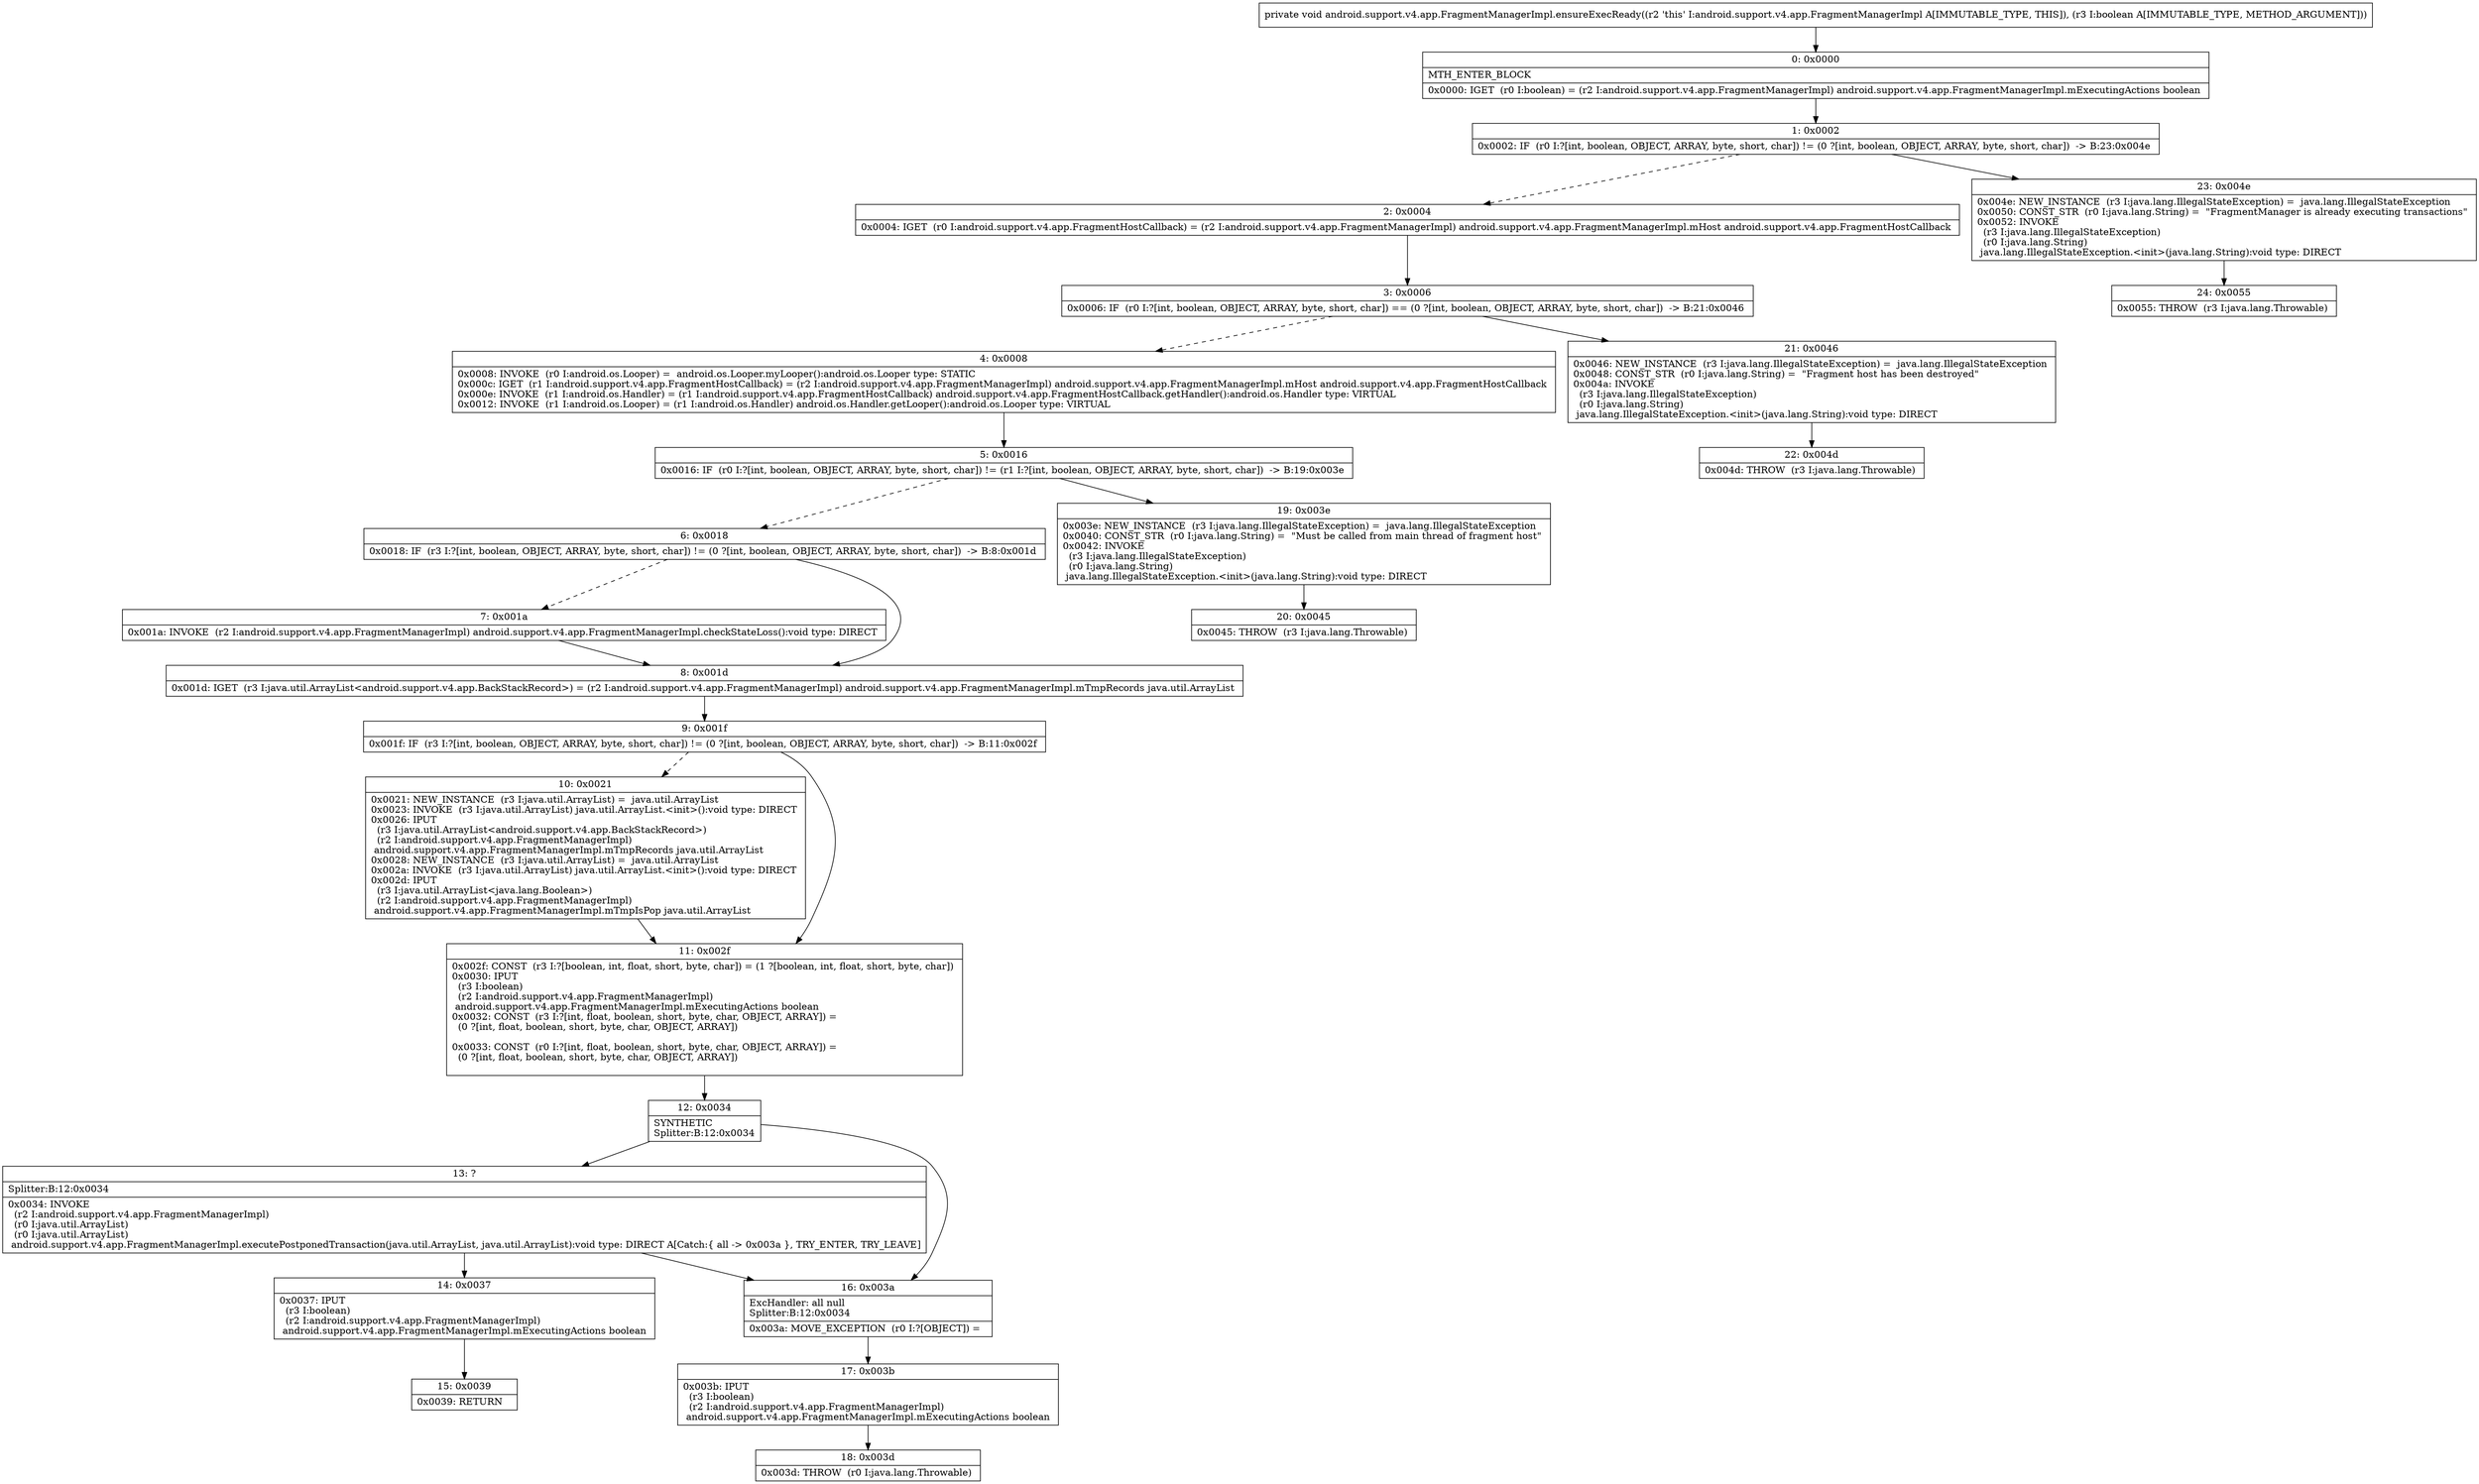 digraph "CFG forandroid.support.v4.app.FragmentManagerImpl.ensureExecReady(Z)V" {
Node_0 [shape=record,label="{0\:\ 0x0000|MTH_ENTER_BLOCK\l|0x0000: IGET  (r0 I:boolean) = (r2 I:android.support.v4.app.FragmentManagerImpl) android.support.v4.app.FragmentManagerImpl.mExecutingActions boolean \l}"];
Node_1 [shape=record,label="{1\:\ 0x0002|0x0002: IF  (r0 I:?[int, boolean, OBJECT, ARRAY, byte, short, char]) != (0 ?[int, boolean, OBJECT, ARRAY, byte, short, char])  \-\> B:23:0x004e \l}"];
Node_2 [shape=record,label="{2\:\ 0x0004|0x0004: IGET  (r0 I:android.support.v4.app.FragmentHostCallback) = (r2 I:android.support.v4.app.FragmentManagerImpl) android.support.v4.app.FragmentManagerImpl.mHost android.support.v4.app.FragmentHostCallback \l}"];
Node_3 [shape=record,label="{3\:\ 0x0006|0x0006: IF  (r0 I:?[int, boolean, OBJECT, ARRAY, byte, short, char]) == (0 ?[int, boolean, OBJECT, ARRAY, byte, short, char])  \-\> B:21:0x0046 \l}"];
Node_4 [shape=record,label="{4\:\ 0x0008|0x0008: INVOKE  (r0 I:android.os.Looper) =  android.os.Looper.myLooper():android.os.Looper type: STATIC \l0x000c: IGET  (r1 I:android.support.v4.app.FragmentHostCallback) = (r2 I:android.support.v4.app.FragmentManagerImpl) android.support.v4.app.FragmentManagerImpl.mHost android.support.v4.app.FragmentHostCallback \l0x000e: INVOKE  (r1 I:android.os.Handler) = (r1 I:android.support.v4.app.FragmentHostCallback) android.support.v4.app.FragmentHostCallback.getHandler():android.os.Handler type: VIRTUAL \l0x0012: INVOKE  (r1 I:android.os.Looper) = (r1 I:android.os.Handler) android.os.Handler.getLooper():android.os.Looper type: VIRTUAL \l}"];
Node_5 [shape=record,label="{5\:\ 0x0016|0x0016: IF  (r0 I:?[int, boolean, OBJECT, ARRAY, byte, short, char]) != (r1 I:?[int, boolean, OBJECT, ARRAY, byte, short, char])  \-\> B:19:0x003e \l}"];
Node_6 [shape=record,label="{6\:\ 0x0018|0x0018: IF  (r3 I:?[int, boolean, OBJECT, ARRAY, byte, short, char]) != (0 ?[int, boolean, OBJECT, ARRAY, byte, short, char])  \-\> B:8:0x001d \l}"];
Node_7 [shape=record,label="{7\:\ 0x001a|0x001a: INVOKE  (r2 I:android.support.v4.app.FragmentManagerImpl) android.support.v4.app.FragmentManagerImpl.checkStateLoss():void type: DIRECT \l}"];
Node_8 [shape=record,label="{8\:\ 0x001d|0x001d: IGET  (r3 I:java.util.ArrayList\<android.support.v4.app.BackStackRecord\>) = (r2 I:android.support.v4.app.FragmentManagerImpl) android.support.v4.app.FragmentManagerImpl.mTmpRecords java.util.ArrayList \l}"];
Node_9 [shape=record,label="{9\:\ 0x001f|0x001f: IF  (r3 I:?[int, boolean, OBJECT, ARRAY, byte, short, char]) != (0 ?[int, boolean, OBJECT, ARRAY, byte, short, char])  \-\> B:11:0x002f \l}"];
Node_10 [shape=record,label="{10\:\ 0x0021|0x0021: NEW_INSTANCE  (r3 I:java.util.ArrayList) =  java.util.ArrayList \l0x0023: INVOKE  (r3 I:java.util.ArrayList) java.util.ArrayList.\<init\>():void type: DIRECT \l0x0026: IPUT  \l  (r3 I:java.util.ArrayList\<android.support.v4.app.BackStackRecord\>)\l  (r2 I:android.support.v4.app.FragmentManagerImpl)\l android.support.v4.app.FragmentManagerImpl.mTmpRecords java.util.ArrayList \l0x0028: NEW_INSTANCE  (r3 I:java.util.ArrayList) =  java.util.ArrayList \l0x002a: INVOKE  (r3 I:java.util.ArrayList) java.util.ArrayList.\<init\>():void type: DIRECT \l0x002d: IPUT  \l  (r3 I:java.util.ArrayList\<java.lang.Boolean\>)\l  (r2 I:android.support.v4.app.FragmentManagerImpl)\l android.support.v4.app.FragmentManagerImpl.mTmpIsPop java.util.ArrayList \l}"];
Node_11 [shape=record,label="{11\:\ 0x002f|0x002f: CONST  (r3 I:?[boolean, int, float, short, byte, char]) = (1 ?[boolean, int, float, short, byte, char]) \l0x0030: IPUT  \l  (r3 I:boolean)\l  (r2 I:android.support.v4.app.FragmentManagerImpl)\l android.support.v4.app.FragmentManagerImpl.mExecutingActions boolean \l0x0032: CONST  (r3 I:?[int, float, boolean, short, byte, char, OBJECT, ARRAY]) = \l  (0 ?[int, float, boolean, short, byte, char, OBJECT, ARRAY])\l \l0x0033: CONST  (r0 I:?[int, float, boolean, short, byte, char, OBJECT, ARRAY]) = \l  (0 ?[int, float, boolean, short, byte, char, OBJECT, ARRAY])\l \l}"];
Node_12 [shape=record,label="{12\:\ 0x0034|SYNTHETIC\lSplitter:B:12:0x0034\l}"];
Node_13 [shape=record,label="{13\:\ ?|Splitter:B:12:0x0034\l|0x0034: INVOKE  \l  (r2 I:android.support.v4.app.FragmentManagerImpl)\l  (r0 I:java.util.ArrayList)\l  (r0 I:java.util.ArrayList)\l android.support.v4.app.FragmentManagerImpl.executePostponedTransaction(java.util.ArrayList, java.util.ArrayList):void type: DIRECT A[Catch:\{ all \-\> 0x003a \}, TRY_ENTER, TRY_LEAVE]\l}"];
Node_14 [shape=record,label="{14\:\ 0x0037|0x0037: IPUT  \l  (r3 I:boolean)\l  (r2 I:android.support.v4.app.FragmentManagerImpl)\l android.support.v4.app.FragmentManagerImpl.mExecutingActions boolean \l}"];
Node_15 [shape=record,label="{15\:\ 0x0039|0x0039: RETURN   \l}"];
Node_16 [shape=record,label="{16\:\ 0x003a|ExcHandler: all null\lSplitter:B:12:0x0034\l|0x003a: MOVE_EXCEPTION  (r0 I:?[OBJECT]) =  \l}"];
Node_17 [shape=record,label="{17\:\ 0x003b|0x003b: IPUT  \l  (r3 I:boolean)\l  (r2 I:android.support.v4.app.FragmentManagerImpl)\l android.support.v4.app.FragmentManagerImpl.mExecutingActions boolean \l}"];
Node_18 [shape=record,label="{18\:\ 0x003d|0x003d: THROW  (r0 I:java.lang.Throwable) \l}"];
Node_19 [shape=record,label="{19\:\ 0x003e|0x003e: NEW_INSTANCE  (r3 I:java.lang.IllegalStateException) =  java.lang.IllegalStateException \l0x0040: CONST_STR  (r0 I:java.lang.String) =  \"Must be called from main thread of fragment host\" \l0x0042: INVOKE  \l  (r3 I:java.lang.IllegalStateException)\l  (r0 I:java.lang.String)\l java.lang.IllegalStateException.\<init\>(java.lang.String):void type: DIRECT \l}"];
Node_20 [shape=record,label="{20\:\ 0x0045|0x0045: THROW  (r3 I:java.lang.Throwable) \l}"];
Node_21 [shape=record,label="{21\:\ 0x0046|0x0046: NEW_INSTANCE  (r3 I:java.lang.IllegalStateException) =  java.lang.IllegalStateException \l0x0048: CONST_STR  (r0 I:java.lang.String) =  \"Fragment host has been destroyed\" \l0x004a: INVOKE  \l  (r3 I:java.lang.IllegalStateException)\l  (r0 I:java.lang.String)\l java.lang.IllegalStateException.\<init\>(java.lang.String):void type: DIRECT \l}"];
Node_22 [shape=record,label="{22\:\ 0x004d|0x004d: THROW  (r3 I:java.lang.Throwable) \l}"];
Node_23 [shape=record,label="{23\:\ 0x004e|0x004e: NEW_INSTANCE  (r3 I:java.lang.IllegalStateException) =  java.lang.IllegalStateException \l0x0050: CONST_STR  (r0 I:java.lang.String) =  \"FragmentManager is already executing transactions\" \l0x0052: INVOKE  \l  (r3 I:java.lang.IllegalStateException)\l  (r0 I:java.lang.String)\l java.lang.IllegalStateException.\<init\>(java.lang.String):void type: DIRECT \l}"];
Node_24 [shape=record,label="{24\:\ 0x0055|0x0055: THROW  (r3 I:java.lang.Throwable) \l}"];
MethodNode[shape=record,label="{private void android.support.v4.app.FragmentManagerImpl.ensureExecReady((r2 'this' I:android.support.v4.app.FragmentManagerImpl A[IMMUTABLE_TYPE, THIS]), (r3 I:boolean A[IMMUTABLE_TYPE, METHOD_ARGUMENT])) }"];
MethodNode -> Node_0;
Node_0 -> Node_1;
Node_1 -> Node_2[style=dashed];
Node_1 -> Node_23;
Node_2 -> Node_3;
Node_3 -> Node_4[style=dashed];
Node_3 -> Node_21;
Node_4 -> Node_5;
Node_5 -> Node_6[style=dashed];
Node_5 -> Node_19;
Node_6 -> Node_7[style=dashed];
Node_6 -> Node_8;
Node_7 -> Node_8;
Node_8 -> Node_9;
Node_9 -> Node_10[style=dashed];
Node_9 -> Node_11;
Node_10 -> Node_11;
Node_11 -> Node_12;
Node_12 -> Node_13;
Node_12 -> Node_16;
Node_13 -> Node_14;
Node_13 -> Node_16;
Node_14 -> Node_15;
Node_16 -> Node_17;
Node_17 -> Node_18;
Node_19 -> Node_20;
Node_21 -> Node_22;
Node_23 -> Node_24;
}

